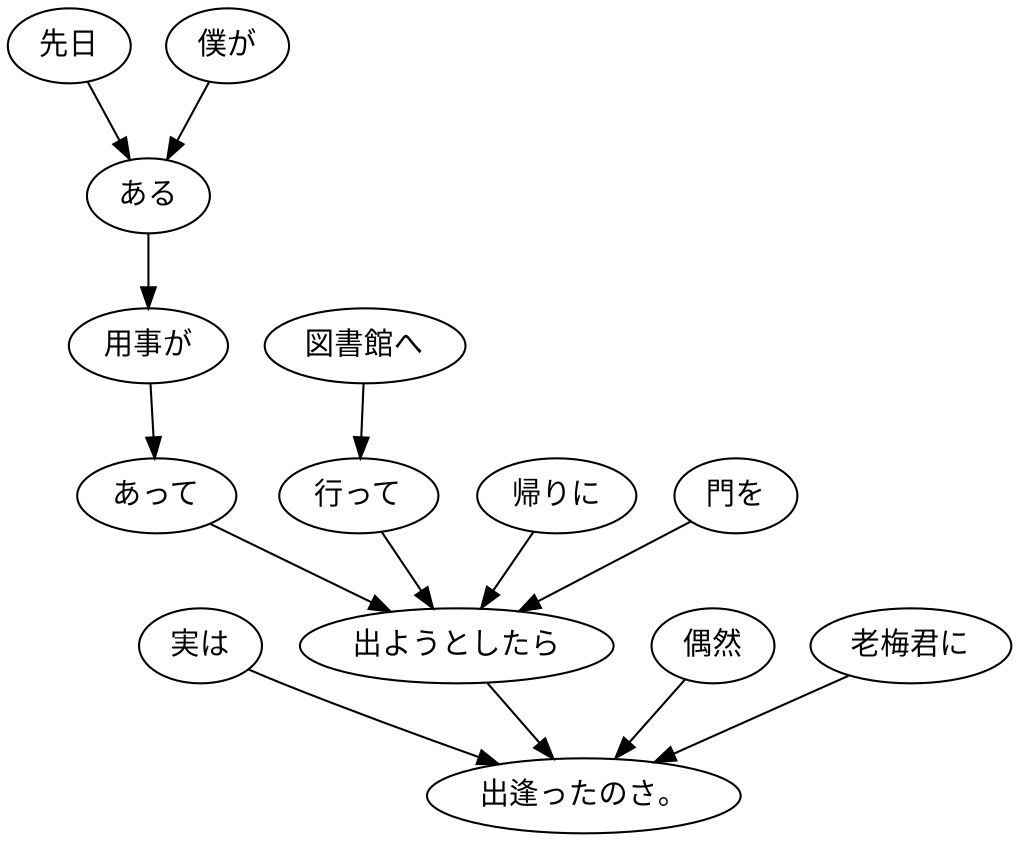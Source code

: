 digraph graph3568 {
	node0 [label="実は"];
	node1 [label="先日"];
	node2 [label="僕が"];
	node3 [label="ある"];
	node4 [label="用事が"];
	node5 [label="あって"];
	node6 [label="図書館へ"];
	node7 [label="行って"];
	node8 [label="帰りに"];
	node9 [label="門を"];
	node10 [label="出ようとしたら"];
	node11 [label="偶然"];
	node12 [label="老梅君に"];
	node13 [label="出逢ったのさ。"];
	node0 -> node13;
	node1 -> node3;
	node2 -> node3;
	node3 -> node4;
	node4 -> node5;
	node5 -> node10;
	node6 -> node7;
	node7 -> node10;
	node8 -> node10;
	node9 -> node10;
	node10 -> node13;
	node11 -> node13;
	node12 -> node13;
}
